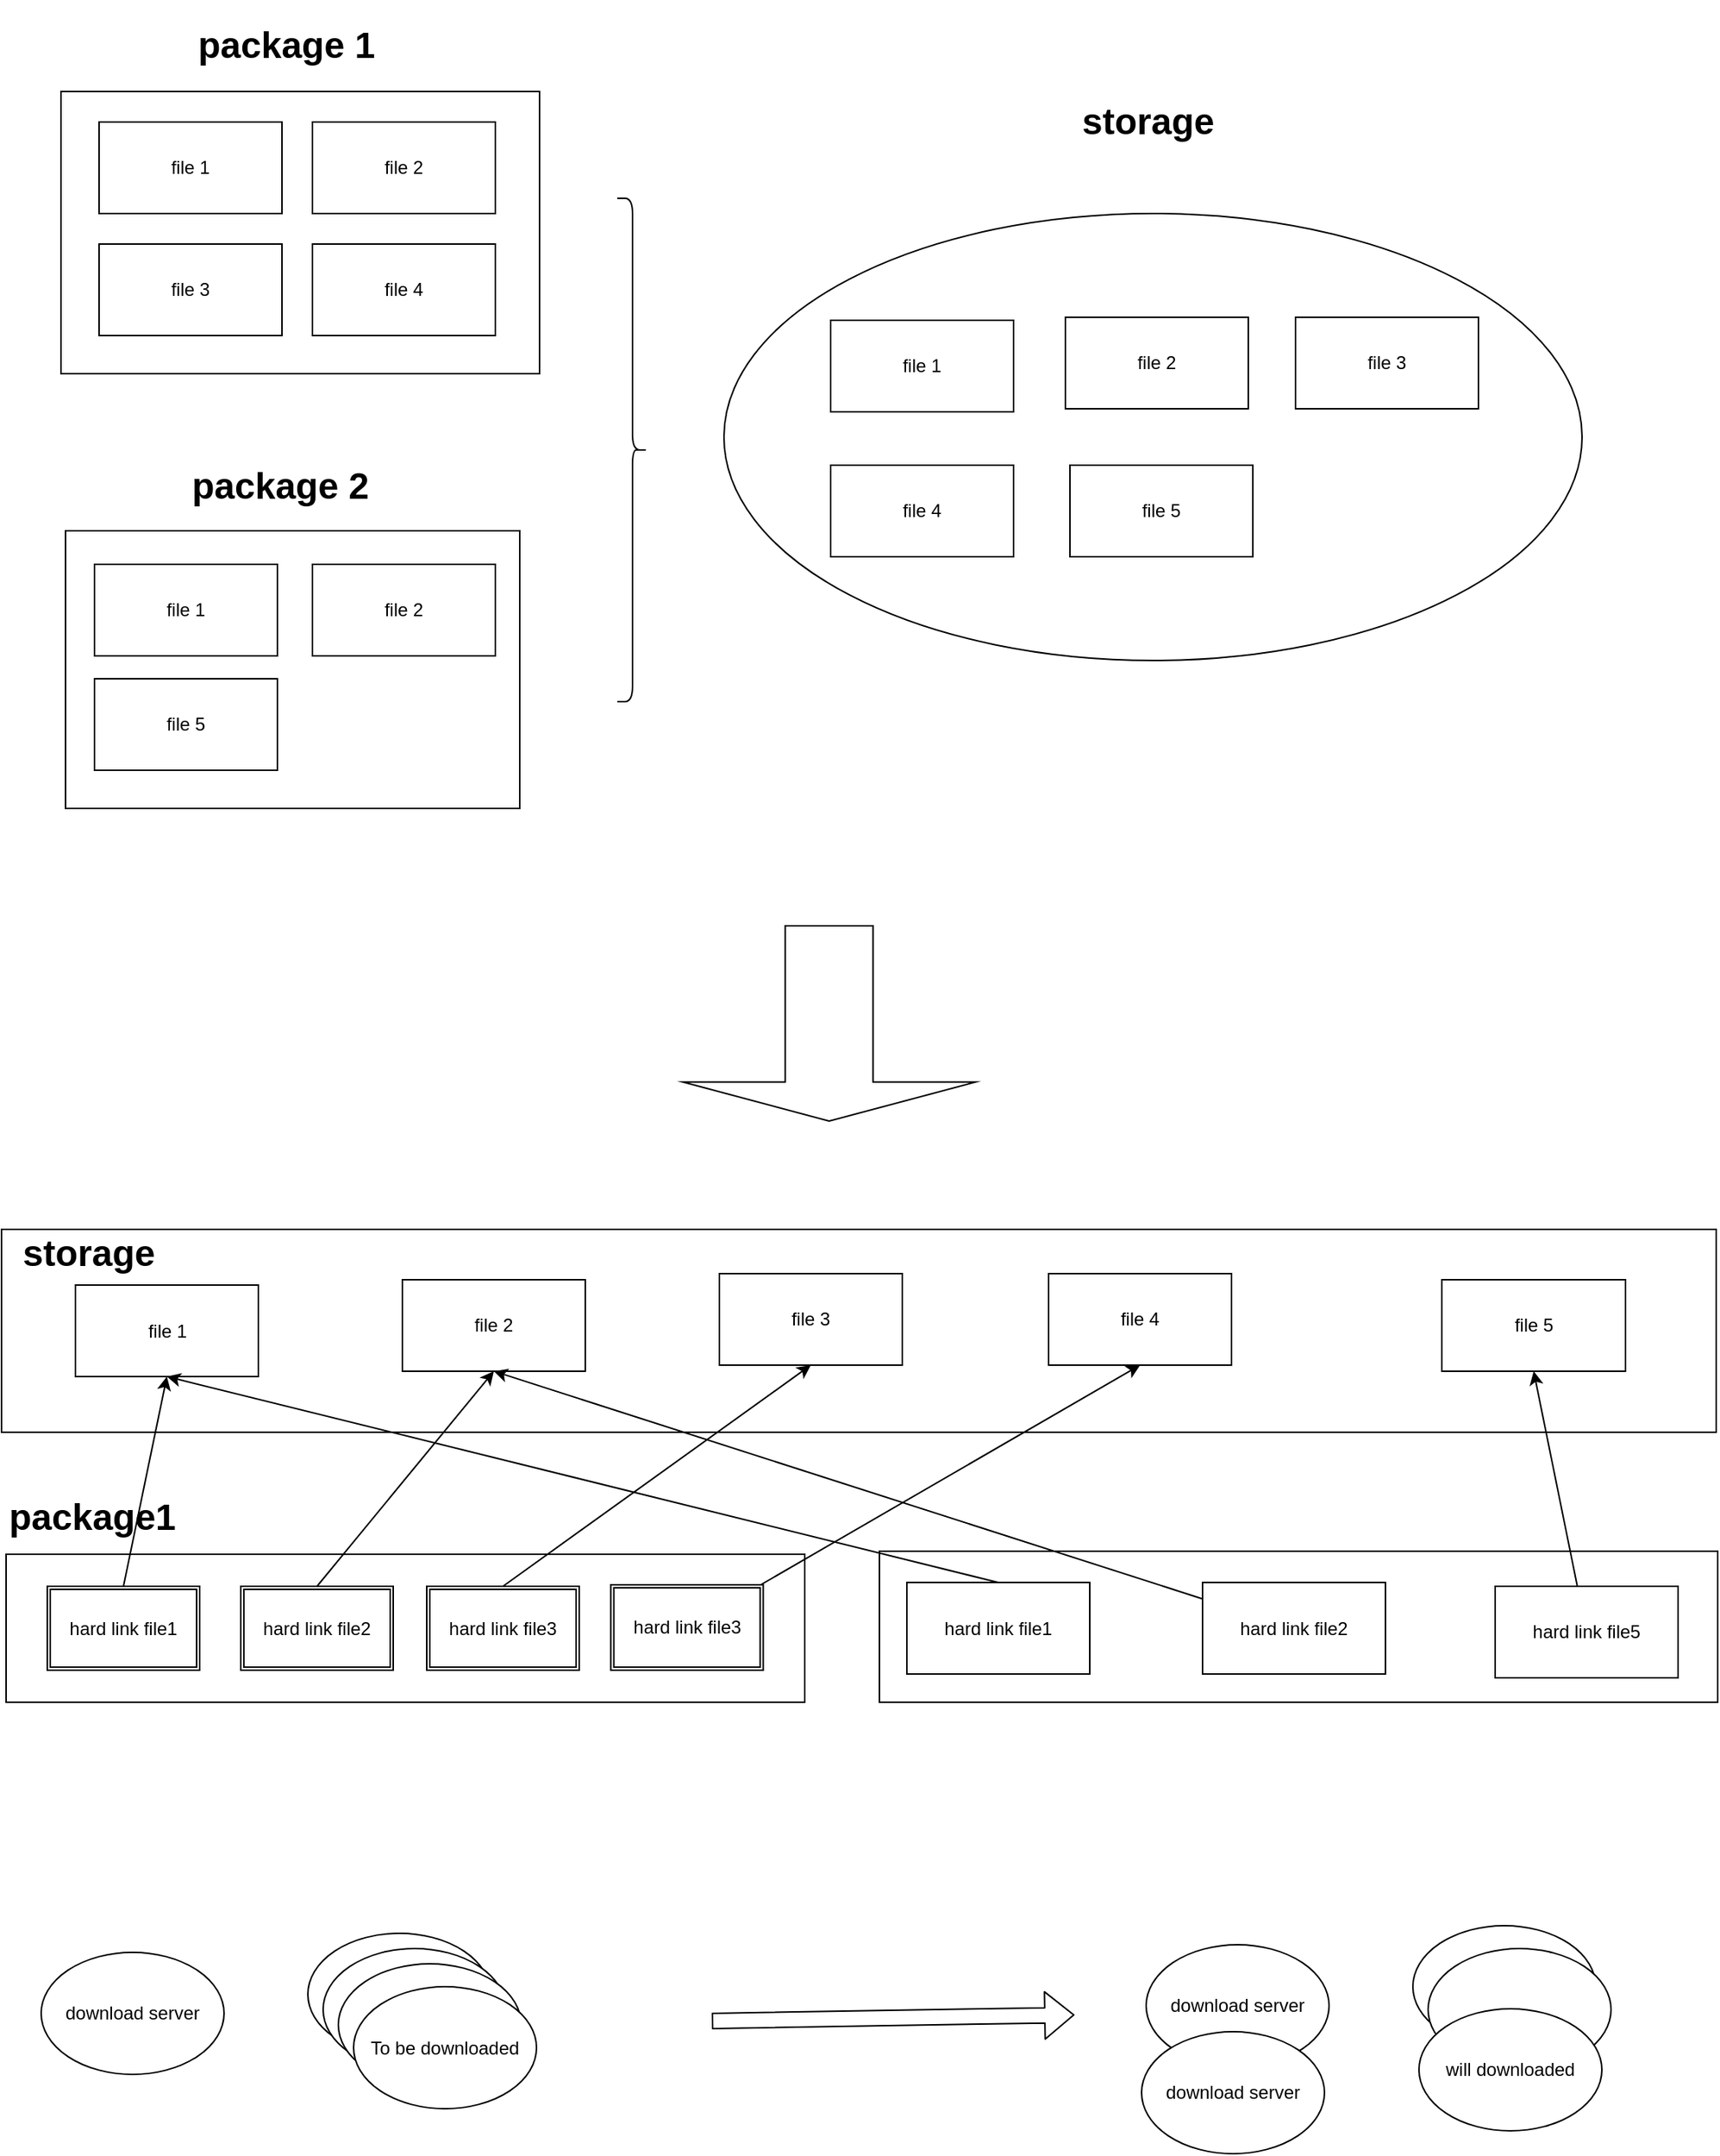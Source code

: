 <mxfile>
    <diagram id="FiLWNc0jS_3-cMmEjwg6" name="第 1 页">
        <mxGraphModel dx="1763" dy="1192" grid="0" gridSize="10" guides="1" tooltips="1" connect="1" arrows="1" fold="1" page="0" pageScale="1" pageWidth="827" pageHeight="1169" math="0" shadow="0">
            <root>
                <mxCell id="0"/>
                <mxCell id="1" parent="0"/>
                <mxCell id="41" value="" style="rounded=0;whiteSpace=wrap;html=1;" vertex="1" parent="1">
                    <mxGeometry x="46" y="906" width="1125" height="133" as="geometry"/>
                </mxCell>
                <mxCell id="18" value="" style="rounded=0;whiteSpace=wrap;html=1;" vertex="1" parent="1">
                    <mxGeometry x="88" y="448" width="298" height="182" as="geometry"/>
                </mxCell>
                <mxCell id="17" value="" style="rounded=0;whiteSpace=wrap;html=1;" vertex="1" parent="1">
                    <mxGeometry x="85" y="160" width="314" height="185" as="geometry"/>
                </mxCell>
                <mxCell id="3" value="file 1" style="rounded=0;whiteSpace=wrap;html=1;" vertex="1" parent="1">
                    <mxGeometry x="110" y="180" width="120" height="60" as="geometry"/>
                </mxCell>
                <mxCell id="4" value="file 2" style="rounded=0;whiteSpace=wrap;html=1;" vertex="1" parent="1">
                    <mxGeometry x="250" y="180" width="120" height="60" as="geometry"/>
                </mxCell>
                <mxCell id="5" value="file 3" style="rounded=0;whiteSpace=wrap;html=1;" vertex="1" parent="1">
                    <mxGeometry x="110" y="260" width="120" height="60" as="geometry"/>
                </mxCell>
                <mxCell id="6" value="file 4" style="rounded=0;whiteSpace=wrap;html=1;" vertex="1" parent="1">
                    <mxGeometry x="250" y="260" width="120" height="60" as="geometry"/>
                </mxCell>
                <mxCell id="7" value="&lt;h1&gt;package 1&lt;/h1&gt;" style="text;html=1;strokeColor=none;fillColor=none;spacing=5;spacingTop=-20;whiteSpace=wrap;overflow=hidden;rounded=0;" vertex="1" parent="1">
                    <mxGeometry x="170" y="110" width="140" height="40" as="geometry"/>
                </mxCell>
                <mxCell id="10" value="file 1" style="rounded=0;whiteSpace=wrap;html=1;" vertex="1" parent="1">
                    <mxGeometry x="107" y="470" width="120" height="60" as="geometry"/>
                </mxCell>
                <mxCell id="11" value="file 2" style="rounded=0;whiteSpace=wrap;html=1;" vertex="1" parent="1">
                    <mxGeometry x="250" y="470" width="120" height="60" as="geometry"/>
                </mxCell>
                <mxCell id="12" value="file 5" style="rounded=0;whiteSpace=wrap;html=1;" vertex="1" parent="1">
                    <mxGeometry x="107" y="545" width="120" height="60" as="geometry"/>
                </mxCell>
                <mxCell id="14" value="&lt;h1&gt;package 2&lt;/h1&gt;" style="text;html=1;strokeColor=none;fillColor=none;spacing=5;spacingTop=-20;whiteSpace=wrap;overflow=hidden;rounded=0;" vertex="1" parent="1">
                    <mxGeometry x="165.5" y="399" width="140" height="40" as="geometry"/>
                </mxCell>
                <mxCell id="19" value="" style="shape=curlyBracket;whiteSpace=wrap;html=1;rounded=1;flipH=1;labelPosition=right;verticalLabelPosition=middle;align=left;verticalAlign=middle;" vertex="1" parent="1">
                    <mxGeometry x="450" y="230" width="20" height="330" as="geometry"/>
                </mxCell>
                <mxCell id="20" value="" style="ellipse;whiteSpace=wrap;html=1;" vertex="1" parent="1">
                    <mxGeometry x="520" y="240" width="563" height="293" as="geometry"/>
                </mxCell>
                <mxCell id="21" value="file 1" style="rounded=0;whiteSpace=wrap;html=1;" vertex="1" parent="1">
                    <mxGeometry x="590" y="310" width="120" height="60" as="geometry"/>
                </mxCell>
                <mxCell id="22" value="file 5" style="rounded=0;whiteSpace=wrap;html=1;" vertex="1" parent="1">
                    <mxGeometry x="747" y="405" width="120" height="60" as="geometry"/>
                </mxCell>
                <mxCell id="23" value="file 4" style="rounded=0;whiteSpace=wrap;html=1;" vertex="1" parent="1">
                    <mxGeometry x="590" y="405" width="120" height="60" as="geometry"/>
                </mxCell>
                <mxCell id="24" value="file 3" style="rounded=0;whiteSpace=wrap;html=1;" vertex="1" parent="1">
                    <mxGeometry x="895" y="308" width="120" height="60" as="geometry"/>
                </mxCell>
                <mxCell id="25" value="file 2" style="rounded=0;whiteSpace=wrap;html=1;" vertex="1" parent="1">
                    <mxGeometry x="744" y="308" width="120" height="60" as="geometry"/>
                </mxCell>
                <mxCell id="26" value="&lt;h1&gt;storage&lt;/h1&gt;" style="text;html=1;strokeColor=none;fillColor=none;spacing=5;spacingTop=-20;whiteSpace=wrap;overflow=hidden;rounded=0;" vertex="1" parent="1">
                    <mxGeometry x="750" y="160" width="114" height="56" as="geometry"/>
                </mxCell>
                <mxCell id="30" value="" style="shape=singleArrow;direction=south;whiteSpace=wrap;html=1;" vertex="1" parent="1">
                    <mxGeometry x="493" y="707" width="192" height="128" as="geometry"/>
                </mxCell>
                <mxCell id="34" value="file 1" style="rounded=0;whiteSpace=wrap;html=1;" vertex="1" parent="1">
                    <mxGeometry x="94.5" y="942.5" width="120" height="60" as="geometry"/>
                </mxCell>
                <mxCell id="35" value="file 5" style="rounded=0;whiteSpace=wrap;html=1;" vertex="1" parent="1">
                    <mxGeometry x="991" y="939" width="120.5" height="60" as="geometry"/>
                </mxCell>
                <mxCell id="36" value="file 4" style="rounded=0;whiteSpace=wrap;html=1;" vertex="1" parent="1">
                    <mxGeometry x="733" y="935" width="120" height="60" as="geometry"/>
                </mxCell>
                <mxCell id="37" value="file 3" style="rounded=0;whiteSpace=wrap;html=1;" vertex="1" parent="1">
                    <mxGeometry x="517" y="935" width="120" height="60" as="geometry"/>
                </mxCell>
                <mxCell id="38" value="file 2" style="rounded=0;whiteSpace=wrap;html=1;" vertex="1" parent="1">
                    <mxGeometry x="309" y="939" width="120" height="60" as="geometry"/>
                </mxCell>
                <mxCell id="39" value="&lt;h1&gt;storage&lt;/h1&gt;" style="text;html=1;strokeColor=none;fillColor=none;spacing=5;spacingTop=-20;whiteSpace=wrap;overflow=hidden;rounded=0;" vertex="1" parent="1">
                    <mxGeometry x="55" y="902" width="114" height="56" as="geometry"/>
                </mxCell>
                <mxCell id="40" value="" style="rounded=0;whiteSpace=wrap;html=1;" vertex="1" parent="1">
                    <mxGeometry x="49" y="1119" width="524" height="97" as="geometry"/>
                </mxCell>
                <mxCell id="46" style="edgeStyle=none;html=1;exitX=0.5;exitY=0;exitDx=0;exitDy=0;entryX=0.5;entryY=1;entryDx=0;entryDy=0;" edge="1" parent="1" source="42" target="34">
                    <mxGeometry relative="1" as="geometry"/>
                </mxCell>
                <mxCell id="42" value="hard link file1" style="shape=ext;double=1;rounded=0;whiteSpace=wrap;html=1;" vertex="1" parent="1">
                    <mxGeometry x="76" y="1140" width="100" height="55" as="geometry"/>
                </mxCell>
                <mxCell id="50" style="edgeStyle=none;html=1;entryX=0.5;entryY=1;entryDx=0;entryDy=0;" edge="1" parent="1" source="43" target="36">
                    <mxGeometry relative="1" as="geometry"/>
                </mxCell>
                <mxCell id="43" value="hard link file3" style="shape=ext;double=1;rounded=0;whiteSpace=wrap;html=1;" vertex="1" parent="1">
                    <mxGeometry x="445.75" y="1139" width="100" height="56" as="geometry"/>
                </mxCell>
                <mxCell id="48" style="edgeStyle=none;html=1;exitX=0.5;exitY=0;exitDx=0;exitDy=0;entryX=0.5;entryY=1;entryDx=0;entryDy=0;" edge="1" parent="1" source="44" target="37">
                    <mxGeometry relative="1" as="geometry"/>
                </mxCell>
                <mxCell id="44" value="hard link file3" style="shape=ext;double=1;rounded=0;whiteSpace=wrap;html=1;" vertex="1" parent="1">
                    <mxGeometry x="325" y="1140" width="100" height="55" as="geometry"/>
                </mxCell>
                <mxCell id="47" style="edgeStyle=none;html=1;exitX=0.5;exitY=0;exitDx=0;exitDy=0;entryX=0.5;entryY=1;entryDx=0;entryDy=0;" edge="1" parent="1" source="45" target="38">
                    <mxGeometry relative="1" as="geometry"/>
                </mxCell>
                <mxCell id="45" value="hard link file2" style="shape=ext;double=1;rounded=0;whiteSpace=wrap;html=1;" vertex="1" parent="1">
                    <mxGeometry x="203" y="1140" width="100" height="55" as="geometry"/>
                </mxCell>
                <mxCell id="52" value="&lt;h1&gt;package1&lt;/h1&gt;" style="text;html=1;strokeColor=none;fillColor=none;spacing=5;spacingTop=-20;whiteSpace=wrap;overflow=hidden;rounded=0;" vertex="1" parent="1">
                    <mxGeometry x="46" y="1075" width="127" height="44" as="geometry"/>
                </mxCell>
                <mxCell id="53" value="" style="rounded=0;whiteSpace=wrap;html=1;" vertex="1" parent="1">
                    <mxGeometry x="622" y="1117" width="550" height="99" as="geometry"/>
                </mxCell>
                <mxCell id="57" style="edgeStyle=none;html=1;exitX=0.5;exitY=0;exitDx=0;exitDy=0;entryX=0.5;entryY=1;entryDx=0;entryDy=0;" edge="1" parent="1" source="54" target="34">
                    <mxGeometry relative="1" as="geometry"/>
                </mxCell>
                <mxCell id="54" value="hard link file1" style="rounded=0;whiteSpace=wrap;html=1;" vertex="1" parent="1">
                    <mxGeometry x="640" y="1137.5" width="120" height="60" as="geometry"/>
                </mxCell>
                <mxCell id="58" style="edgeStyle=none;html=1;entryX=0.5;entryY=1;entryDx=0;entryDy=0;" edge="1" parent="1" source="55" target="38">
                    <mxGeometry relative="1" as="geometry"/>
                </mxCell>
                <mxCell id="55" value="hard link file2" style="rounded=0;whiteSpace=wrap;html=1;" vertex="1" parent="1">
                    <mxGeometry x="834" y="1137.5" width="120" height="60" as="geometry"/>
                </mxCell>
                <mxCell id="59" style="edgeStyle=none;html=1;entryX=0.5;entryY=1;entryDx=0;entryDy=0;" edge="1" parent="1" source="56" target="35">
                    <mxGeometry relative="1" as="geometry"/>
                </mxCell>
                <mxCell id="56" value="hard link file5" style="rounded=0;whiteSpace=wrap;html=1;" vertex="1" parent="1">
                    <mxGeometry x="1026" y="1140" width="120" height="60" as="geometry"/>
                </mxCell>
                <mxCell id="61" value="download server" style="ellipse;whiteSpace=wrap;html=1;" vertex="1" parent="1">
                    <mxGeometry x="72" y="1380" width="120" height="80" as="geometry"/>
                </mxCell>
                <mxCell id="62" value="" style="ellipse;whiteSpace=wrap;html=1;" vertex="1" parent="1">
                    <mxGeometry x="247" y="1367.5" width="120" height="80" as="geometry"/>
                </mxCell>
                <mxCell id="63" value="" style="ellipse;whiteSpace=wrap;html=1;" vertex="1" parent="1">
                    <mxGeometry x="257" y="1377.5" width="120" height="80" as="geometry"/>
                </mxCell>
                <mxCell id="64" value="" style="ellipse;whiteSpace=wrap;html=1;" vertex="1" parent="1">
                    <mxGeometry x="267" y="1387.5" width="120" height="80" as="geometry"/>
                </mxCell>
                <mxCell id="65" value="To be downloaded" style="ellipse;whiteSpace=wrap;html=1;" vertex="1" parent="1">
                    <mxGeometry x="277" y="1402.5" width="120" height="80" as="geometry"/>
                </mxCell>
                <mxCell id="66" value="" style="shape=flexArrow;endArrow=classic;html=1;" edge="1" parent="1">
                    <mxGeometry width="50" height="50" relative="1" as="geometry">
                        <mxPoint x="512" y="1425" as="sourcePoint"/>
                        <mxPoint x="750" y="1421" as="targetPoint"/>
                    </mxGeometry>
                </mxCell>
                <mxCell id="67" value="download server" style="ellipse;whiteSpace=wrap;html=1;" vertex="1" parent="1">
                    <mxGeometry x="797" y="1375" width="120" height="80" as="geometry"/>
                </mxCell>
                <mxCell id="68" value="" style="ellipse;whiteSpace=wrap;html=1;" vertex="1" parent="1">
                    <mxGeometry x="972" y="1362.5" width="120" height="80" as="geometry"/>
                </mxCell>
                <mxCell id="69" value="" style="ellipse;whiteSpace=wrap;html=1;" vertex="1" parent="1">
                    <mxGeometry x="982" y="1377.5" width="120" height="80" as="geometry"/>
                </mxCell>
                <mxCell id="70" value="will downloaded" style="ellipse;whiteSpace=wrap;html=1;" vertex="1" parent="1">
                    <mxGeometry x="976" y="1417" width="120" height="80" as="geometry"/>
                </mxCell>
                <mxCell id="72" value="download server" style="ellipse;whiteSpace=wrap;html=1;" vertex="1" parent="1">
                    <mxGeometry x="794" y="1432" width="120" height="80" as="geometry"/>
                </mxCell>
            </root>
        </mxGraphModel>
    </diagram>
</mxfile>